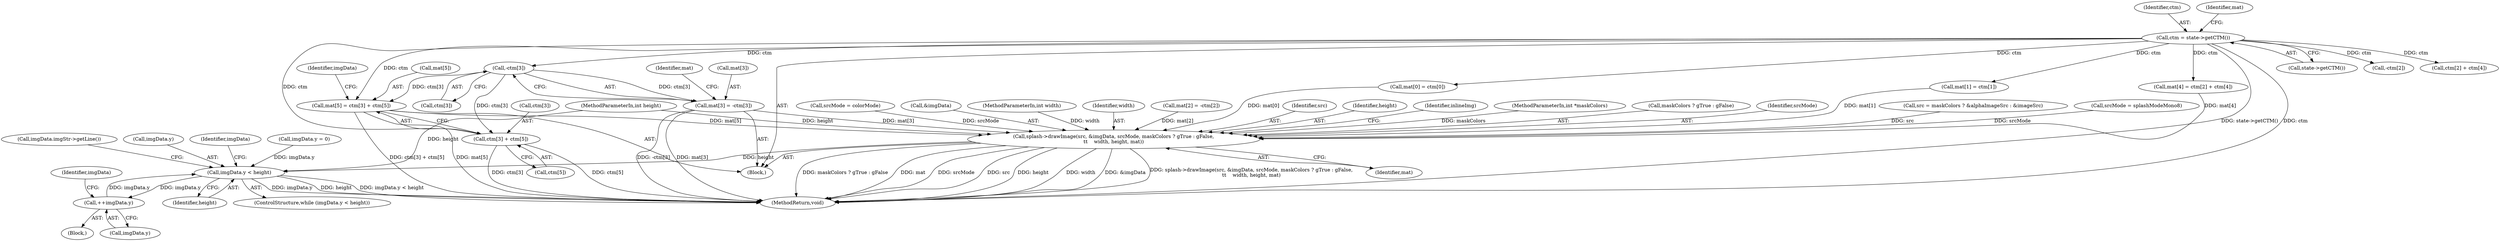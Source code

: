 digraph "0_poppler_7b2d314a61fd0e12f47c62996cb49ec0d1ba747a_10@pointer" {
"1000150" [label="(Call,-ctm[3])"];
"1000121" [label="(Call,ctm = state->getCTM())"];
"1000146" [label="(Call,mat[3] = -ctm[3])"];
"1000531" [label="(Call,splash->drawImage(src, &imgData, srcMode, maskColors ? gTrue : gFalse,\n\t\t    width, height, mat))"];
"1000547" [label="(Call,imgData.y < height)"];
"1000554" [label="(Call,++imgData.y)"];
"1000165" [label="(Call,mat[5] = ctm[3] + ctm[5])"];
"1000169" [label="(Call,ctm[3] + ctm[5])"];
"1000552" [label="(Block,)"];
"1000154" [label="(Call,mat[4] = ctm[2] + ctm[4])"];
"1000166" [label="(Call,mat[5])"];
"1000123" [label="(Call,state->getCTM())"];
"1000547" [label="(Call,imgData.y < height)"];
"1000554" [label="(Call,++imgData.y)"];
"1000146" [label="(Call,mat[3] = -ctm[3])"];
"1000121" [label="(Call,ctm = state->getCTM())"];
"1000142" [label="(Call,-ctm[2])"];
"1000532" [label="(Identifier,src)"];
"1000560" [label="(Identifier,imgData)"];
"1000542" [label="(Identifier,mat)"];
"1000208" [label="(Call,imgData.y = 0)"];
"1000124" [label="(Call,mat[0] = ctm[0])"];
"1000122" [label="(Identifier,ctm)"];
"1000541" [label="(Identifier,height)"];
"1000544" [label="(Identifier,inlineImg)"];
"1000150" [label="(Call,-ctm[3])"];
"1000151" [label="(Call,ctm[3])"];
"1000107" [label="(MethodParameterIn,int *maskColors)"];
"1000551" [label="(Identifier,height)"];
"1000105" [label="(MethodParameterIn,int height)"];
"1000173" [label="(Call,ctm[5])"];
"1000126" [label="(Identifier,mat)"];
"1000158" [label="(Call,ctm[2] + ctm[4])"];
"1000555" [label="(Call,imgData.y)"];
"1000553" [label="(Call,imgData.imgStr->getLine())"];
"1000536" [label="(Call,maskColors ? gTrue : gFalse)"];
"1000546" [label="(ControlStructure,while (imgData.y < height))"];
"1000531" [label="(Call,splash->drawImage(src, &imgData, srcMode, maskColors ? gTrue : gFalse,\n\t\t    width, height, mat))"];
"1000169" [label="(Call,ctm[3] + ctm[5])"];
"1000170" [label="(Call,ctm[3])"];
"1000566" [label="(MethodReturn,void)"];
"1000548" [label="(Call,imgData.y)"];
"1000165" [label="(Call,mat[5] = ctm[3] + ctm[5])"];
"1000535" [label="(Identifier,srcMode)"];
"1000131" [label="(Call,mat[1] = ctm[1])"];
"1000109" [label="(Block,)"];
"1000523" [label="(Call,src = maskColors ? &alphaImageSrc : &imageSrc)"];
"1000549" [label="(Identifier,imgData)"];
"1000178" [label="(Identifier,imgData)"];
"1000515" [label="(Call,srcMode = splashModeMono8)"];
"1000520" [label="(Call,srcMode = colorMode)"];
"1000533" [label="(Call,&imgData)"];
"1000104" [label="(MethodParameterIn,int width)"];
"1000156" [label="(Identifier,mat)"];
"1000540" [label="(Identifier,width)"];
"1000138" [label="(Call,mat[2] = -ctm[2])"];
"1000147" [label="(Call,mat[3])"];
"1000150" -> "1000146"  [label="AST: "];
"1000150" -> "1000151"  [label="CFG: "];
"1000151" -> "1000150"  [label="AST: "];
"1000146" -> "1000150"  [label="CFG: "];
"1000150" -> "1000146"  [label="DDG: ctm[3]"];
"1000121" -> "1000150"  [label="DDG: ctm"];
"1000150" -> "1000165"  [label="DDG: ctm[3]"];
"1000150" -> "1000169"  [label="DDG: ctm[3]"];
"1000121" -> "1000109"  [label="AST: "];
"1000121" -> "1000123"  [label="CFG: "];
"1000122" -> "1000121"  [label="AST: "];
"1000123" -> "1000121"  [label="AST: "];
"1000126" -> "1000121"  [label="CFG: "];
"1000121" -> "1000566"  [label="DDG: state->getCTM()"];
"1000121" -> "1000566"  [label="DDG: ctm"];
"1000121" -> "1000124"  [label="DDG: ctm"];
"1000121" -> "1000131"  [label="DDG: ctm"];
"1000121" -> "1000142"  [label="DDG: ctm"];
"1000121" -> "1000154"  [label="DDG: ctm"];
"1000121" -> "1000158"  [label="DDG: ctm"];
"1000121" -> "1000165"  [label="DDG: ctm"];
"1000121" -> "1000169"  [label="DDG: ctm"];
"1000146" -> "1000109"  [label="AST: "];
"1000147" -> "1000146"  [label="AST: "];
"1000156" -> "1000146"  [label="CFG: "];
"1000146" -> "1000566"  [label="DDG: -ctm[3]"];
"1000146" -> "1000566"  [label="DDG: mat[3]"];
"1000146" -> "1000531"  [label="DDG: mat[3]"];
"1000531" -> "1000109"  [label="AST: "];
"1000531" -> "1000542"  [label="CFG: "];
"1000532" -> "1000531"  [label="AST: "];
"1000533" -> "1000531"  [label="AST: "];
"1000535" -> "1000531"  [label="AST: "];
"1000536" -> "1000531"  [label="AST: "];
"1000540" -> "1000531"  [label="AST: "];
"1000541" -> "1000531"  [label="AST: "];
"1000542" -> "1000531"  [label="AST: "];
"1000544" -> "1000531"  [label="CFG: "];
"1000531" -> "1000566"  [label="DDG: width"];
"1000531" -> "1000566"  [label="DDG: &imgData"];
"1000531" -> "1000566"  [label="DDG: splash->drawImage(src, &imgData, srcMode, maskColors ? gTrue : gFalse,\n\t\t    width, height, mat)"];
"1000531" -> "1000566"  [label="DDG: maskColors ? gTrue : gFalse"];
"1000531" -> "1000566"  [label="DDG: mat"];
"1000531" -> "1000566"  [label="DDG: srcMode"];
"1000531" -> "1000566"  [label="DDG: src"];
"1000531" -> "1000566"  [label="DDG: height"];
"1000523" -> "1000531"  [label="DDG: src"];
"1000515" -> "1000531"  [label="DDG: srcMode"];
"1000520" -> "1000531"  [label="DDG: srcMode"];
"1000107" -> "1000531"  [label="DDG: maskColors"];
"1000104" -> "1000531"  [label="DDG: width"];
"1000105" -> "1000531"  [label="DDG: height"];
"1000124" -> "1000531"  [label="DDG: mat[0]"];
"1000165" -> "1000531"  [label="DDG: mat[5]"];
"1000154" -> "1000531"  [label="DDG: mat[4]"];
"1000131" -> "1000531"  [label="DDG: mat[1]"];
"1000138" -> "1000531"  [label="DDG: mat[2]"];
"1000531" -> "1000547"  [label="DDG: height"];
"1000547" -> "1000546"  [label="AST: "];
"1000547" -> "1000551"  [label="CFG: "];
"1000548" -> "1000547"  [label="AST: "];
"1000551" -> "1000547"  [label="AST: "];
"1000553" -> "1000547"  [label="CFG: "];
"1000560" -> "1000547"  [label="CFG: "];
"1000547" -> "1000566"  [label="DDG: imgData.y"];
"1000547" -> "1000566"  [label="DDG: height"];
"1000547" -> "1000566"  [label="DDG: imgData.y < height"];
"1000208" -> "1000547"  [label="DDG: imgData.y"];
"1000554" -> "1000547"  [label="DDG: imgData.y"];
"1000105" -> "1000547"  [label="DDG: height"];
"1000547" -> "1000554"  [label="DDG: imgData.y"];
"1000554" -> "1000552"  [label="AST: "];
"1000554" -> "1000555"  [label="CFG: "];
"1000555" -> "1000554"  [label="AST: "];
"1000549" -> "1000554"  [label="CFG: "];
"1000165" -> "1000109"  [label="AST: "];
"1000165" -> "1000169"  [label="CFG: "];
"1000166" -> "1000165"  [label="AST: "];
"1000169" -> "1000165"  [label="AST: "];
"1000178" -> "1000165"  [label="CFG: "];
"1000165" -> "1000566"  [label="DDG: ctm[3] + ctm[5]"];
"1000165" -> "1000566"  [label="DDG: mat[5]"];
"1000169" -> "1000173"  [label="CFG: "];
"1000170" -> "1000169"  [label="AST: "];
"1000173" -> "1000169"  [label="AST: "];
"1000169" -> "1000566"  [label="DDG: ctm[5]"];
"1000169" -> "1000566"  [label="DDG: ctm[3]"];
}
